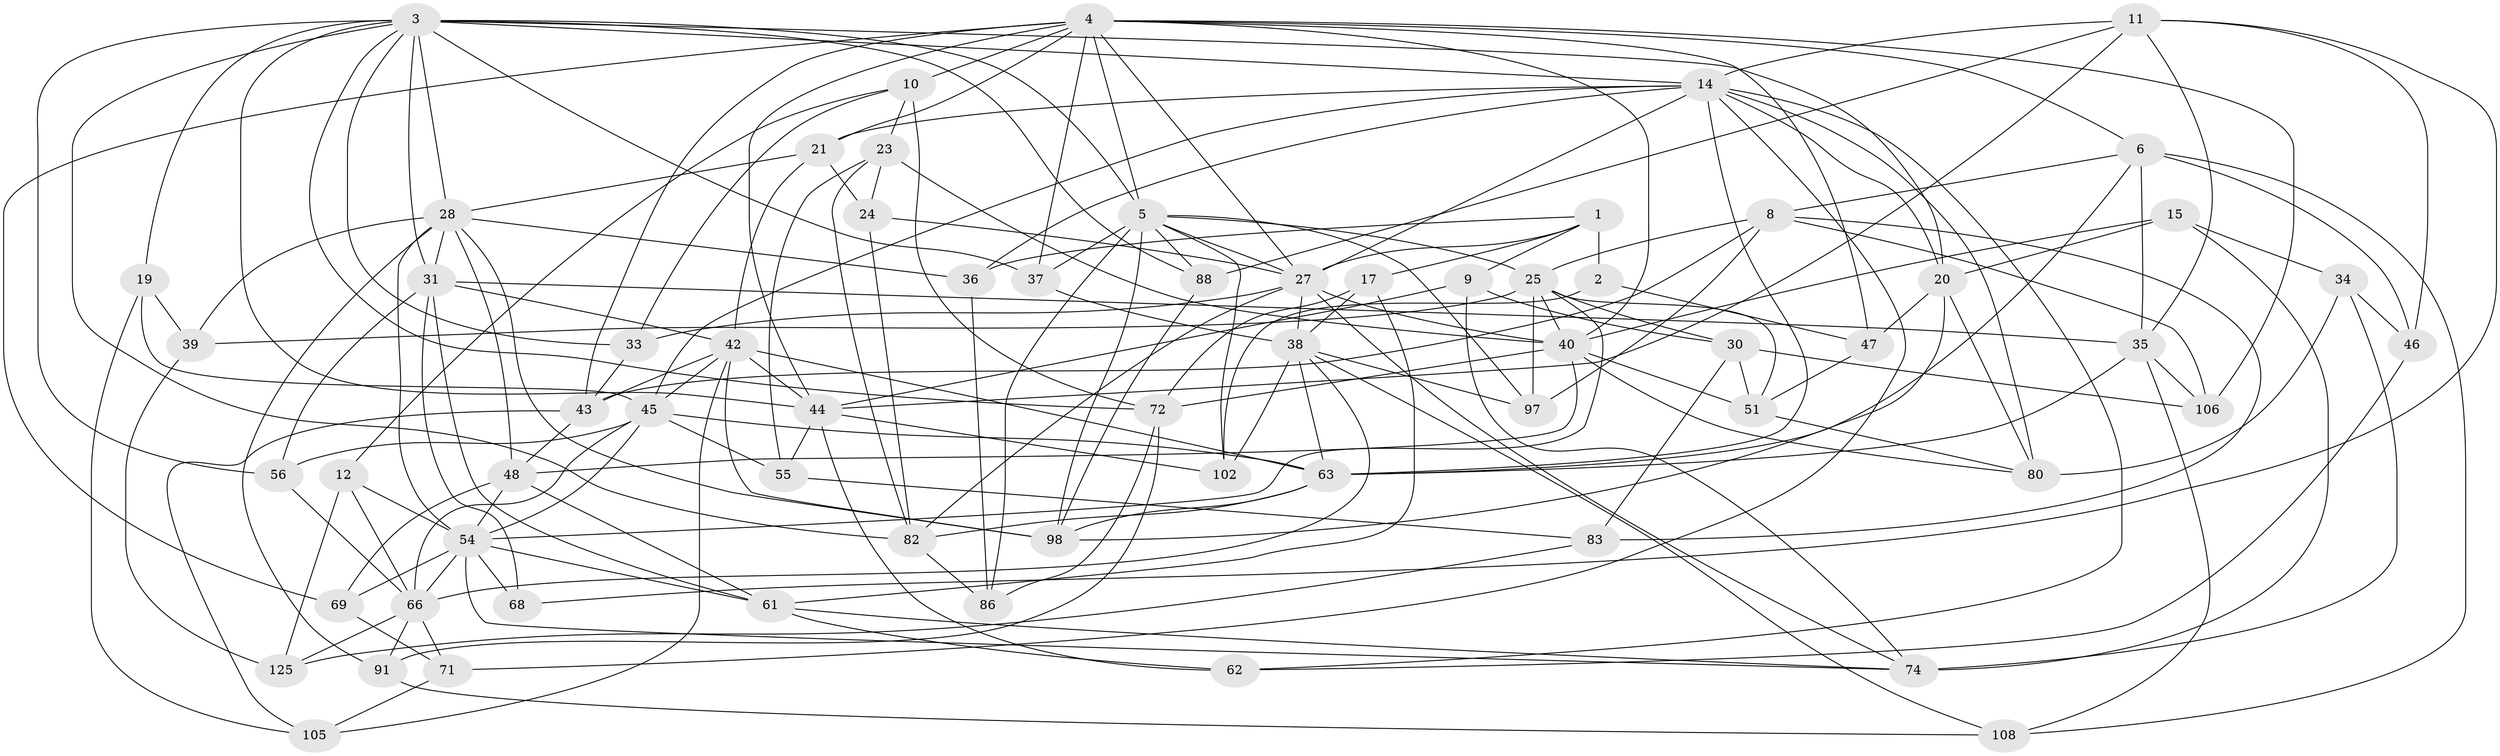 // original degree distribution, {4: 1.0}
// Generated by graph-tools (version 1.1) at 2025/16/03/09/25 04:16:40]
// undirected, 65 vertices, 186 edges
graph export_dot {
graph [start="1"]
  node [color=gray90,style=filled];
  1 [super="+18"];
  2;
  3 [super="+89+7"];
  4 [super="+13"];
  5 [super="+92+32"];
  6 [super="+50"];
  8 [super="+127"];
  9;
  10 [super="+22"];
  11 [super="+119"];
  12;
  14 [super="+130+26"];
  15;
  17;
  19;
  20 [super="+122"];
  21 [super="+65"];
  23 [super="+75"];
  24 [super="+77"];
  25 [super="+60"];
  27 [super="+79+84"];
  28 [super="+29+70"];
  30 [super="+59"];
  31 [super="+52+58"];
  33;
  34;
  35 [super="+73"];
  36;
  37;
  38 [super="+117+114"];
  39;
  40 [super="+78+53"];
  42 [super="+49"];
  43 [super="+103"];
  44 [super="+57"];
  45 [super="+87+90"];
  46;
  47;
  48 [super="+76"];
  51 [super="+101"];
  54 [super="+85+112"];
  55;
  56;
  61 [super="+113"];
  62;
  63 [super="+94"];
  66 [super="+121"];
  68;
  69;
  71;
  72 [super="+95"];
  74 [super="+120"];
  80 [super="+118"];
  82 [super="+109"];
  83;
  86;
  88;
  91;
  97;
  98 [super="+115"];
  102;
  105;
  106;
  108;
  125;
  1 -- 2 [weight=2];
  1 -- 17;
  1 -- 36;
  1 -- 9;
  1 -- 27;
  2 -- 102;
  2 -- 47;
  3 -- 88;
  3 -- 44;
  3 -- 33;
  3 -- 37;
  3 -- 56;
  3 -- 28 [weight=2];
  3 -- 5;
  3 -- 82;
  3 -- 19;
  3 -- 20;
  3 -- 31;
  3 -- 72;
  3 -- 14;
  4 -- 21;
  4 -- 47;
  4 -- 6;
  4 -- 69;
  4 -- 37;
  4 -- 40;
  4 -- 10;
  4 -- 106;
  4 -- 43;
  4 -- 44;
  4 -- 27;
  4 -- 5;
  5 -- 25;
  5 -- 37;
  5 -- 102;
  5 -- 27;
  5 -- 97;
  5 -- 98;
  5 -- 86;
  5 -- 88;
  6 -- 35;
  6 -- 8;
  6 -- 46;
  6 -- 108;
  6 -- 63;
  8 -- 43;
  8 -- 97;
  8 -- 25;
  8 -- 106;
  8 -- 83;
  9 -- 74;
  9 -- 30;
  9 -- 44;
  10 -- 33;
  10 -- 12;
  10 -- 23;
  10 -- 72 [weight=2];
  11 -- 68;
  11 -- 44;
  11 -- 14;
  11 -- 88;
  11 -- 35;
  11 -- 46;
  12 -- 125;
  12 -- 54;
  12 -- 66;
  14 -- 80 [weight=2];
  14 -- 27;
  14 -- 62;
  14 -- 36;
  14 -- 71;
  14 -- 45;
  14 -- 20;
  14 -- 21;
  14 -- 63;
  15 -- 34;
  15 -- 74;
  15 -- 40;
  15 -- 20;
  17 -- 38;
  17 -- 61;
  17 -- 72;
  19 -- 45;
  19 -- 105;
  19 -- 39;
  20 -- 47;
  20 -- 98;
  20 -- 80;
  21 -- 28;
  21 -- 24 [weight=2];
  21 -- 42;
  23 -- 55;
  23 -- 82;
  23 -- 24 [weight=2];
  23 -- 40;
  24 -- 82;
  24 -- 27;
  25 -- 39;
  25 -- 97;
  25 -- 30;
  25 -- 40;
  25 -- 54;
  25 -- 51;
  27 -- 33;
  27 -- 82;
  27 -- 38;
  27 -- 40;
  27 -- 74;
  28 -- 48;
  28 -- 98;
  28 -- 39;
  28 -- 91;
  28 -- 36;
  28 -- 31;
  28 -- 54;
  30 -- 83;
  30 -- 51 [weight=2];
  30 -- 106;
  31 -- 56;
  31 -- 68 [weight=2];
  31 -- 61;
  31 -- 42;
  31 -- 35;
  33 -- 43;
  34 -- 80;
  34 -- 74;
  34 -- 46;
  35 -- 106;
  35 -- 108;
  35 -- 63;
  36 -- 86;
  37 -- 38;
  38 -- 63;
  38 -- 102;
  38 -- 97;
  38 -- 108;
  38 -- 66;
  39 -- 125;
  40 -- 80;
  40 -- 72 [weight=2];
  40 -- 48;
  40 -- 51;
  42 -- 43;
  42 -- 105;
  42 -- 98;
  42 -- 45;
  42 -- 44;
  42 -- 63;
  43 -- 48;
  43 -- 105;
  44 -- 102;
  44 -- 55;
  44 -- 62;
  45 -- 66;
  45 -- 56;
  45 -- 54;
  45 -- 55;
  45 -- 63;
  46 -- 62;
  47 -- 51;
  48 -- 69;
  48 -- 61;
  48 -- 54;
  51 -- 80;
  54 -- 69;
  54 -- 68;
  54 -- 61;
  54 -- 74;
  54 -- 66;
  55 -- 83;
  56 -- 66;
  61 -- 62;
  61 -- 74;
  63 -- 82;
  63 -- 98;
  66 -- 125;
  66 -- 71;
  66 -- 91;
  69 -- 71;
  71 -- 105;
  72 -- 91;
  72 -- 86;
  82 -- 86;
  83 -- 125;
  88 -- 98;
  91 -- 108;
}
